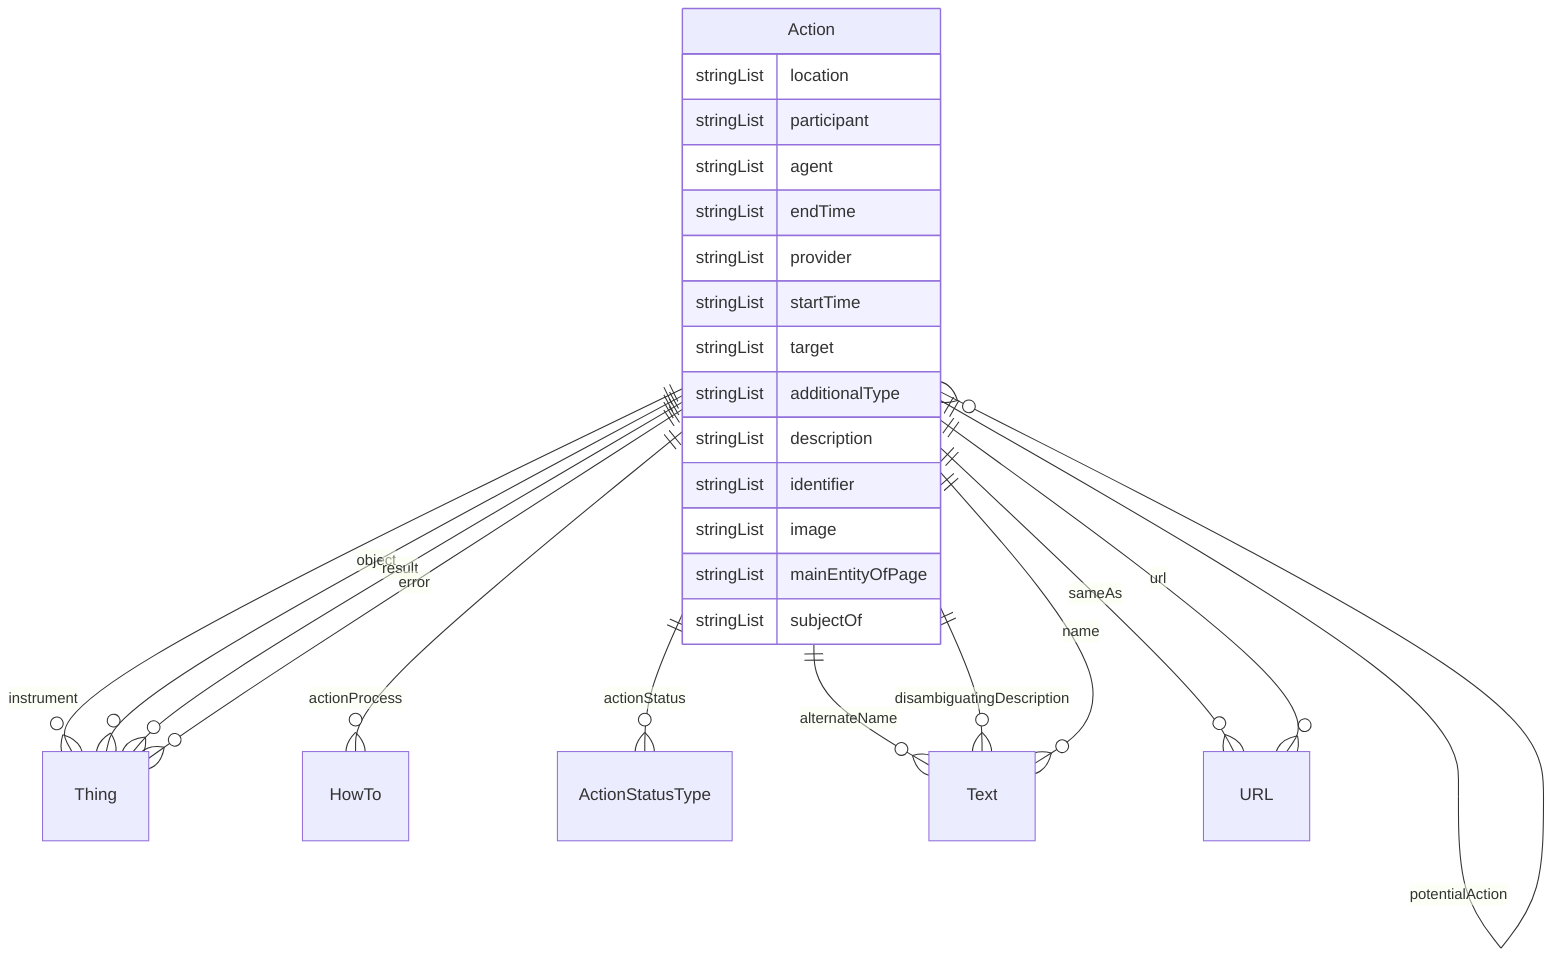 erDiagram
Action {
    stringList location  
    stringList participant  
    stringList agent  
    stringList endTime  
    stringList provider  
    stringList startTime  
    stringList target  
    stringList additionalType  
    stringList description  
    stringList identifier  
    stringList image  
    stringList mainEntityOfPage  
    stringList subjectOf  
}

Action ||--}o Thing : "instrument"
Action ||--}o Thing : "object"
Action ||--}o Thing : "result"
Action ||--}o HowTo : "actionProcess"
Action ||--}o ActionStatusType : "actionStatus"
Action ||--}o Thing : "error"
Action ||--}o Text : "alternateName"
Action ||--}o Text : "disambiguatingDescription"
Action ||--}o Text : "name"
Action ||--}o URL : "sameAs"
Action ||--}o Action : "potentialAction"
Action ||--}o URL : "url"